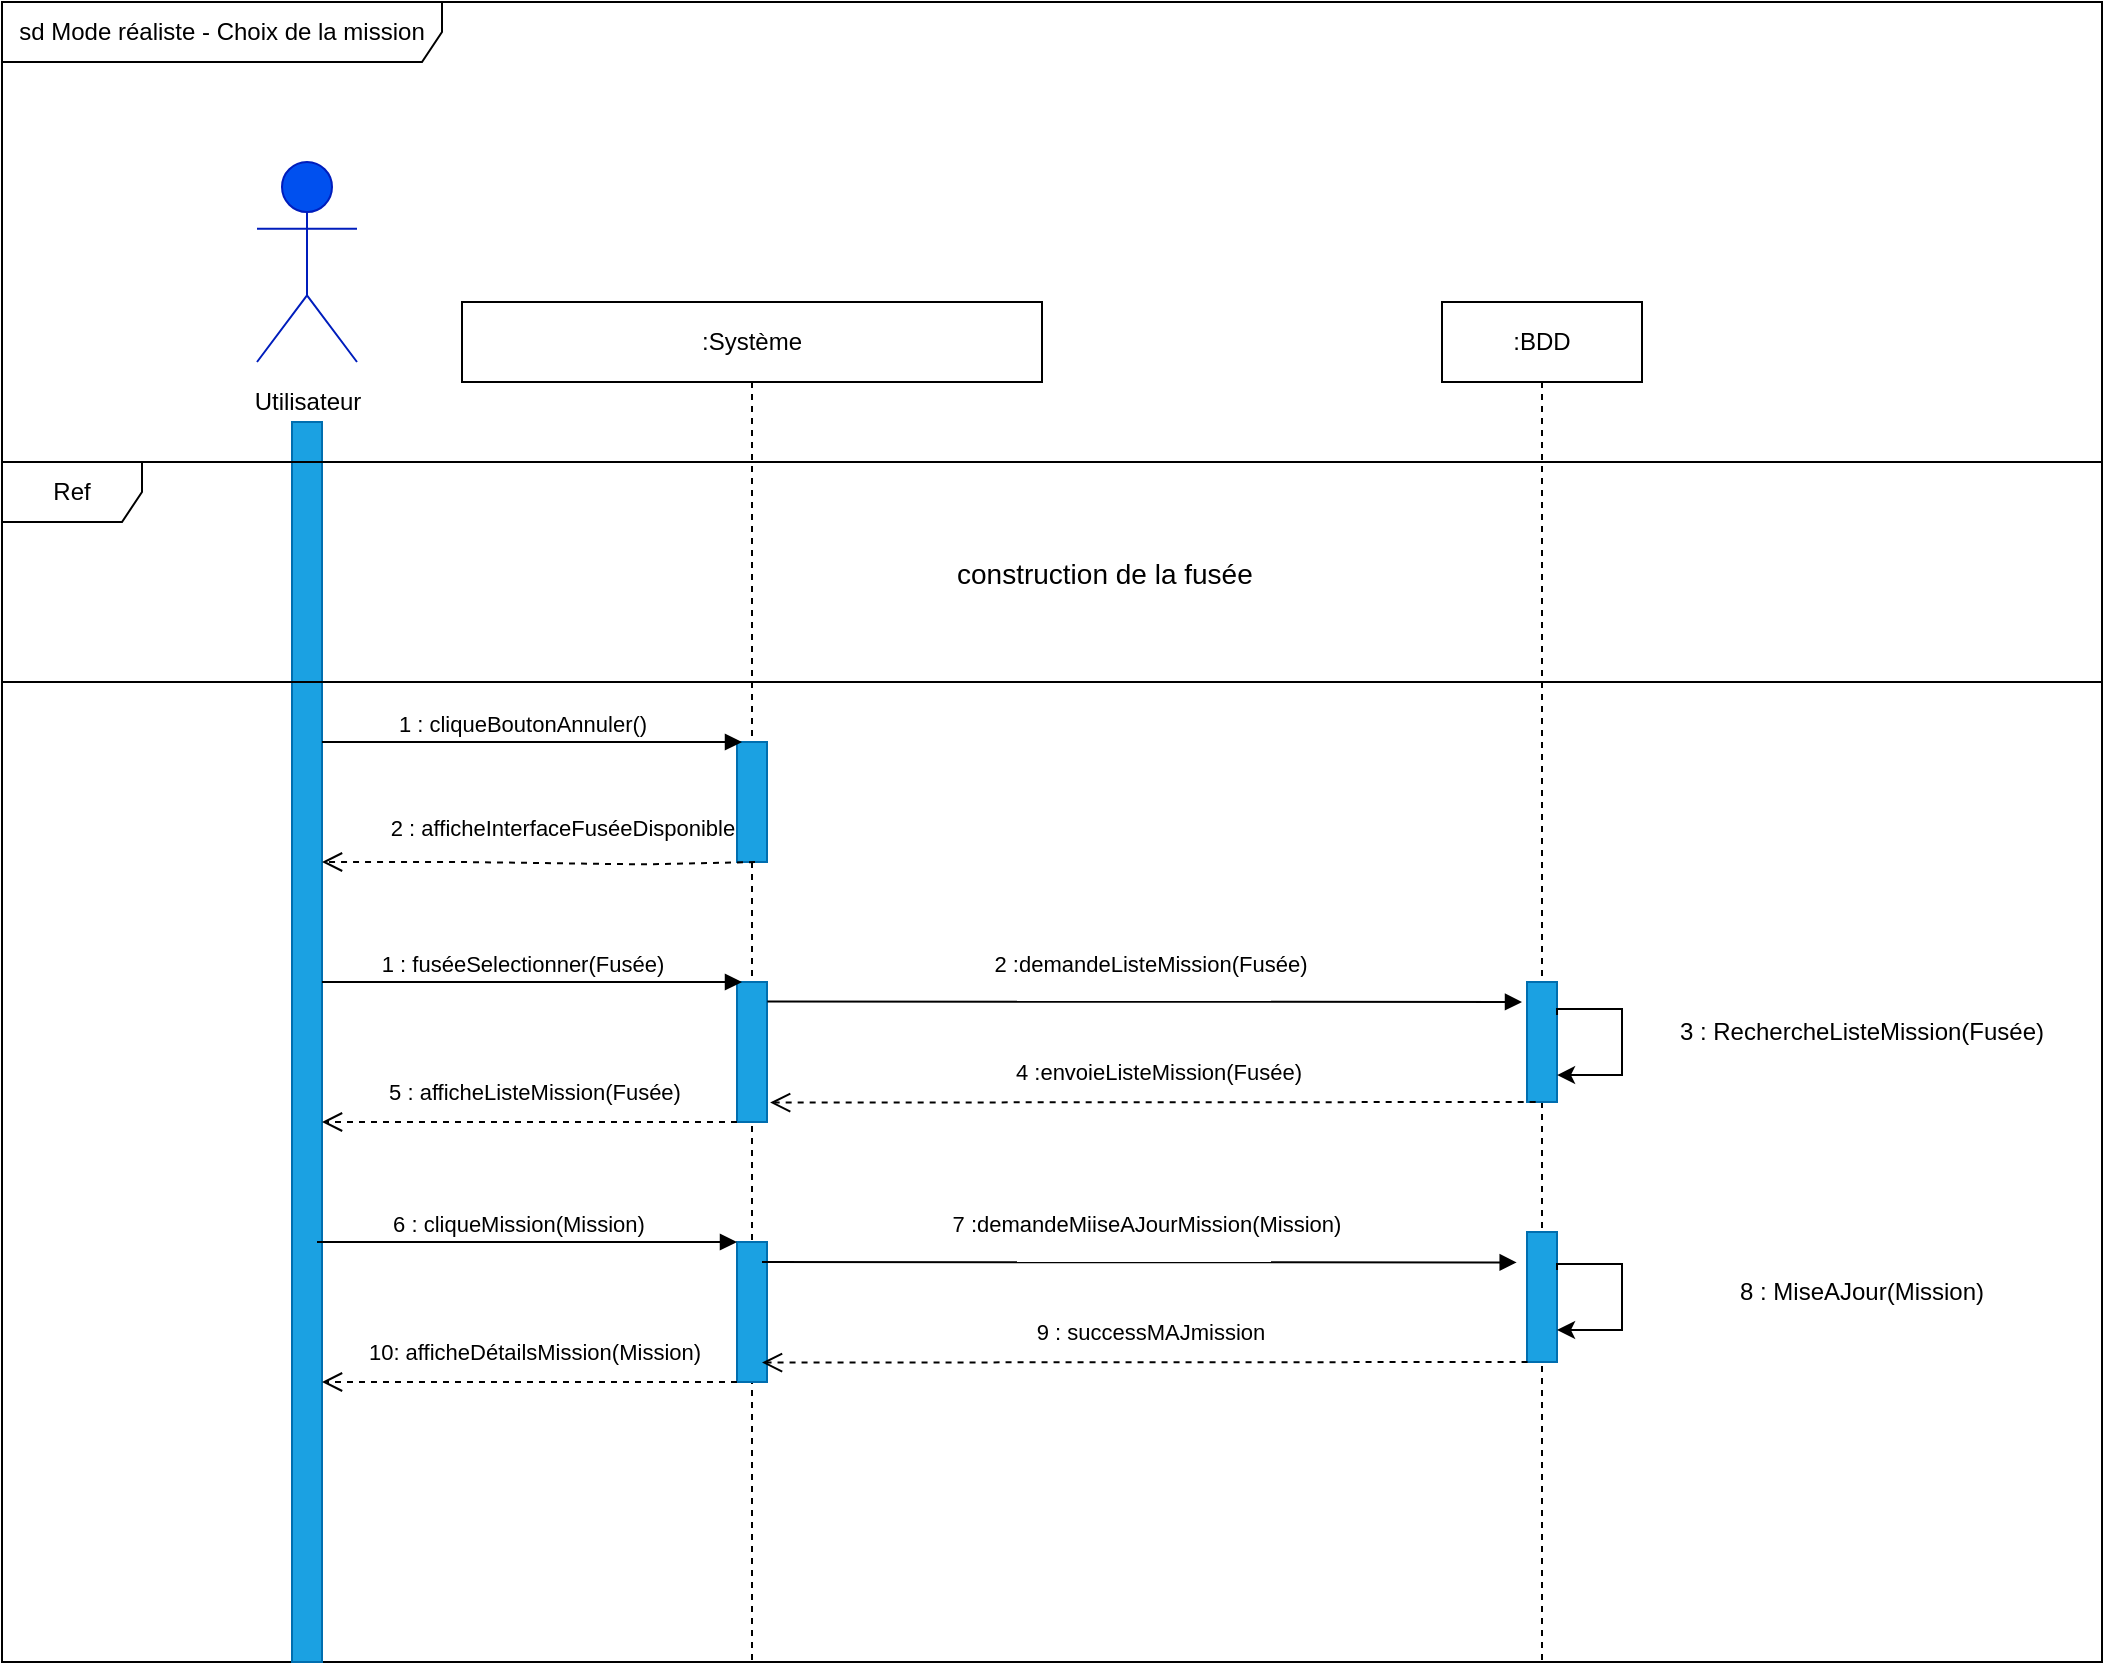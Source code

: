 <mxfile version="20.6.0" type="device"><diagram id="M-pu-cOKjHEZvPsEpOY4" name="Page-1"><mxGraphModel dx="1929" dy="1735" grid="1" gridSize="10" guides="1" tooltips="1" connect="1" arrows="1" fold="1" page="1" pageScale="1" pageWidth="827" pageHeight="1169" math="0" shadow="0"><root><mxCell id="0"/><mxCell id="1" parent="0"/><mxCell id="OMeM30PVV8WrVPDrTTRZ-74" value="sd Mode réaliste - Choix de la mission " style="shape=umlFrame;whiteSpace=wrap;html=1;width=220;height=30;" parent="1" vertex="1"><mxGeometry x="-20" y="-30" width="1050" height="830" as="geometry"/></mxCell><mxCell id="OMeM30PVV8WrVPDrTTRZ-9" value="" style="rounded=0;whiteSpace=wrap;html=1;fillColor=#1ba1e2;fontColor=#ffffff;strokeColor=#006EAF;" parent="1" vertex="1"><mxGeometry x="125" y="180" width="15" height="620" as="geometry"/></mxCell><mxCell id="OMeM30PVV8WrVPDrTTRZ-1" value="&lt;b&gt;Utilisateur&lt;/b&gt;" style="shape=umlActor;verticalLabelPosition=bottom;verticalAlign=top;html=1;fillColor=#0050ef;fontColor=#ffffff;strokeColor=#001DBC;" parent="1" vertex="1"><mxGeometry x="107.5" y="50" width="50" height="100" as="geometry"/></mxCell><mxCell id="OMeM30PVV8WrVPDrTTRZ-3" value=":Système" style="shape=umlLifeline;perimeter=lifelinePerimeter;whiteSpace=wrap;html=1;container=1;collapsible=0;recursiveResize=0;outlineConnect=0;" parent="1" vertex="1"><mxGeometry x="210" y="120" width="290" height="680" as="geometry"/></mxCell><mxCell id="OMeM30PVV8WrVPDrTTRZ-4" value="" style="rounded=0;whiteSpace=wrap;html=1;fillColor=#1ba1e2;fontColor=#ffffff;strokeColor=#006EAF;" parent="OMeM30PVV8WrVPDrTTRZ-3" vertex="1"><mxGeometry x="137.5" y="220" width="15" height="60" as="geometry"/></mxCell><mxCell id="UVZ0IYtNJLXeqeBDd-HU-6" value="" style="rounded=0;whiteSpace=wrap;html=1;fillColor=#1ba1e2;fontColor=#ffffff;strokeColor=#006EAF;" vertex="1" parent="OMeM30PVV8WrVPDrTTRZ-3"><mxGeometry x="137.5" y="340" width="15" height="70" as="geometry"/></mxCell><mxCell id="UVZ0IYtNJLXeqeBDd-HU-21" value="5 : afficheListeMission(Fusée)" style="html=1;verticalAlign=bottom;endArrow=open;dashed=1;endSize=8;rounded=0;" edge="1" parent="OMeM30PVV8WrVPDrTTRZ-3"><mxGeometry x="-0.016" y="-6" relative="1" as="geometry"><mxPoint x="137.5" y="410" as="sourcePoint"/><mxPoint x="-70" y="410" as="targetPoint"/><mxPoint as="offset"/></mxGeometry></mxCell><mxCell id="UVZ0IYtNJLXeqeBDd-HU-57" value="" style="rounded=0;whiteSpace=wrap;html=1;fillColor=#1ba1e2;fontColor=#ffffff;strokeColor=#006EAF;" vertex="1" parent="OMeM30PVV8WrVPDrTTRZ-3"><mxGeometry x="137.5" y="470" width="15" height="70" as="geometry"/></mxCell><mxCell id="UVZ0IYtNJLXeqeBDd-HU-59" value="6 : cliqueMission(Mission)" style="html=1;verticalAlign=bottom;endArrow=block;rounded=0;" edge="1" parent="OMeM30PVV8WrVPDrTTRZ-3"><mxGeometry x="-0.048" width="80" relative="1" as="geometry"><mxPoint x="-72.5" y="470" as="sourcePoint"/><mxPoint x="137.5" y="470" as="targetPoint"/><mxPoint as="offset"/></mxGeometry></mxCell><mxCell id="UVZ0IYtNJLXeqeBDd-HU-62" value="10: afficheDétailsMission(Mission)" style="html=1;verticalAlign=bottom;endArrow=open;dashed=1;endSize=8;rounded=0;" edge="1" parent="OMeM30PVV8WrVPDrTTRZ-3"><mxGeometry x="-0.016" y="-6" relative="1" as="geometry"><mxPoint x="137.5" y="540" as="sourcePoint"/><mxPoint x="-70" y="540" as="targetPoint"/><mxPoint as="offset"/></mxGeometry></mxCell><mxCell id="OMeM30PVV8WrVPDrTTRZ-6" value=":BDD" style="shape=umlLifeline;perimeter=lifelinePerimeter;whiteSpace=wrap;html=1;container=1;collapsible=0;recursiveResize=0;outlineConnect=0;" parent="1" vertex="1"><mxGeometry x="700" y="120" width="100" height="680" as="geometry"/></mxCell><mxCell id="UVZ0IYtNJLXeqeBDd-HU-49" value="" style="rounded=0;whiteSpace=wrap;html=1;fillColor=#1ba1e2;fontColor=#ffffff;strokeColor=#006EAF;" vertex="1" parent="OMeM30PVV8WrVPDrTTRZ-6"><mxGeometry x="42.5" y="340" width="15" height="60" as="geometry"/></mxCell><mxCell id="UVZ0IYtNJLXeqeBDd-HU-60" style="edgeStyle=orthogonalEdgeStyle;rounded=0;orthogonalLoop=1;jettySize=auto;html=1;exitX=1;exitY=0.25;exitDx=0;exitDy=0;entryX=1;entryY=0.75;entryDx=0;entryDy=0;" edge="1" parent="OMeM30PVV8WrVPDrTTRZ-6"><mxGeometry relative="1" as="geometry"><Array as="points"><mxPoint x="58.02" y="353.51"/><mxPoint x="90.02" y="353.51"/><mxPoint x="90.02" y="386.51"/></Array><mxPoint x="57.52" y="356.51" as="sourcePoint"/><mxPoint x="57.52" y="386.51" as="targetPoint"/></mxGeometry></mxCell><mxCell id="UVZ0IYtNJLXeqeBDd-HU-69" value="" style="rounded=0;whiteSpace=wrap;html=1;fillColor=#1ba1e2;fontColor=#ffffff;strokeColor=#006EAF;" vertex="1" parent="OMeM30PVV8WrVPDrTTRZ-6"><mxGeometry x="42.5" y="465" width="15" height="65" as="geometry"/></mxCell><mxCell id="UVZ0IYtNJLXeqeBDd-HU-75" style="edgeStyle=orthogonalEdgeStyle;rounded=0;orthogonalLoop=1;jettySize=auto;html=1;exitX=1;exitY=0.25;exitDx=0;exitDy=0;entryX=1;entryY=0.75;entryDx=0;entryDy=0;" edge="1" parent="OMeM30PVV8WrVPDrTTRZ-6"><mxGeometry relative="1" as="geometry"><Array as="points"><mxPoint x="58.02" y="481.0"/><mxPoint x="90.02" y="481.0"/><mxPoint x="90.02" y="514.0"/></Array><mxPoint x="57.52" y="484" as="sourcePoint"/><mxPoint x="57.52" y="514" as="targetPoint"/></mxGeometry></mxCell><mxCell id="OMeM30PVV8WrVPDrTTRZ-50" value="1 : fuséeSelectionner(Fusée)" style="html=1;verticalAlign=bottom;endArrow=block;rounded=0;" parent="1" edge="1"><mxGeometry x="-0.048" width="80" relative="1" as="geometry"><mxPoint x="140" y="460" as="sourcePoint"/><mxPoint x="350" y="460" as="targetPoint"/><mxPoint as="offset"/></mxGeometry></mxCell><mxCell id="UVZ0IYtNJLXeqeBDd-HU-10" value="Utilisateur" style="text;html=1;strokeColor=none;fillColor=none;align=center;verticalAlign=middle;whiteSpace=wrap;rounded=0;" vertex="1" parent="1"><mxGeometry x="102.5" y="150" width="60" height="40" as="geometry"/></mxCell><mxCell id="UVZ0IYtNJLXeqeBDd-HU-20" value="2 : afficheInterfaceFuséeDisponible " style="html=1;verticalAlign=bottom;endArrow=open;dashed=1;endSize=8;rounded=0;exitX=0;exitY=1;exitDx=0;exitDy=0;" edge="1" parent="1"><mxGeometry x="-0.107" y="-9" relative="1" as="geometry"><mxPoint x="356.5" y="400" as="sourcePoint"/><mxPoint x="140" y="400" as="targetPoint"/><mxPoint as="offset"/><Array as="points"><mxPoint x="300" y="401.18"/><mxPoint x="210" y="400"/></Array></mxGeometry></mxCell><mxCell id="UVZ0IYtNJLXeqeBDd-HU-43" value="3 : RechercheListeMission(Fusée)" style="text;html=1;strokeColor=none;fillColor=none;align=center;verticalAlign=middle;whiteSpace=wrap;rounded=0;" vertex="1" parent="1"><mxGeometry x="800" y="470" width="220" height="30" as="geometry"/></mxCell><mxCell id="UVZ0IYtNJLXeqeBDd-HU-47" value="Ref " style="shape=umlFrame;whiteSpace=wrap;html=1;width=70;height=30;fillStyle=auto;sketch=0;shadow=0;" vertex="1" parent="1"><mxGeometry x="-20" y="200" width="1050" height="110" as="geometry"/></mxCell><UserObject label="&amp;nbsp;construction de la fusée" placeholders="1" name="Variable" id="UVZ0IYtNJLXeqeBDd-HU-48"><mxCell style="text;html=1;strokeColor=none;fillColor=none;align=center;verticalAlign=middle;whiteSpace=wrap;overflow=hidden;fontSize=14;" vertex="1" parent="1"><mxGeometry x="397.5" y="245" width="262.5" height="20" as="geometry"/></mxCell></UserObject><mxCell id="UVZ0IYtNJLXeqeBDd-HU-50" value="2 :demandeListeMission(Fusée)" style="html=1;verticalAlign=bottom;endArrow=block;rounded=0;exitX=1.011;exitY=0.14;exitDx=0;exitDy=0;exitPerimeter=0;" edge="1" parent="1" source="UVZ0IYtNJLXeqeBDd-HU-6"><mxGeometry x="0.016" y="10" width="80" relative="1" as="geometry"><mxPoint x="360" y="470" as="sourcePoint"/><mxPoint x="740" y="470" as="targetPoint"/><mxPoint as="offset"/></mxGeometry></mxCell><mxCell id="UVZ0IYtNJLXeqeBDd-HU-55" value="4 :envoieListeMission(Fusée)" style="html=1;verticalAlign=bottom;endArrow=open;dashed=1;endSize=8;rounded=0;exitX=-0.111;exitY=0.897;exitDx=0;exitDy=0;exitPerimeter=0;entryX=1.104;entryY=0.861;entryDx=0;entryDy=0;entryPerimeter=0;" edge="1" parent="1" target="UVZ0IYtNJLXeqeBDd-HU-6"><mxGeometry x="-0.016" y="-6" relative="1" as="geometry"><mxPoint x="746.835" y="520.0" as="sourcePoint"/><mxPoint x="370.0" y="520.59" as="targetPoint"/><mxPoint as="offset"/></mxGeometry></mxCell><mxCell id="UVZ0IYtNJLXeqeBDd-HU-56" value="1 : cliqueBoutonAnnuler()" style="html=1;verticalAlign=bottom;endArrow=block;rounded=0;" edge="1" parent="1"><mxGeometry x="-0.048" width="80" relative="1" as="geometry"><mxPoint x="140.0" y="340.0" as="sourcePoint"/><mxPoint x="350.0" y="340.0" as="targetPoint"/><mxPoint as="offset"/></mxGeometry></mxCell><mxCell id="UVZ0IYtNJLXeqeBDd-HU-66" value="8 : MiseAJour(Mission)" style="text;html=1;strokeColor=none;fillColor=none;align=center;verticalAlign=middle;whiteSpace=wrap;rounded=0;" vertex="1" parent="1"><mxGeometry x="800" y="600" width="220" height="30" as="geometry"/></mxCell><mxCell id="UVZ0IYtNJLXeqeBDd-HU-71" value="7 :demandeMiiseAJourMission(Mission)" style="html=1;verticalAlign=bottom;endArrow=block;rounded=0;exitX=1.011;exitY=0.14;exitDx=0;exitDy=0;exitPerimeter=0;" edge="1" parent="1"><mxGeometry x="0.016" y="10" width="80" relative="1" as="geometry"><mxPoint x="360.005" y="600.0" as="sourcePoint"/><mxPoint x="737.34" y="600.2" as="targetPoint"/><mxPoint as="offset"/></mxGeometry></mxCell><mxCell id="UVZ0IYtNJLXeqeBDd-HU-73" value="9 : successMAJmission" style="html=1;verticalAlign=bottom;endArrow=open;dashed=1;endSize=8;rounded=0;exitX=-0.111;exitY=0.897;exitDx=0;exitDy=0;exitPerimeter=0;entryX=1.104;entryY=0.861;entryDx=0;entryDy=0;entryPerimeter=0;" edge="1" parent="1"><mxGeometry x="-0.016" y="-6" relative="1" as="geometry"><mxPoint x="742.775" y="650" as="sourcePoint"/><mxPoint x="360.0" y="650.27" as="targetPoint"/><mxPoint as="offset"/></mxGeometry></mxCell></root></mxGraphModel></diagram></mxfile>